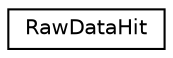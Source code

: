 digraph "Graphical Class Hierarchy"
{
 // LATEX_PDF_SIZE
  edge [fontname="Helvetica",fontsize="10",labelfontname="Helvetica",labelfontsize="10"];
  node [fontname="Helvetica",fontsize="10",shape=record];
  rankdir="LR";
  Node0 [label="RawDataHit",height=0.2,width=0.4,color="black", fillcolor="white", style="filled",URL="$structRawDataHit.html",tooltip=" "];
}

